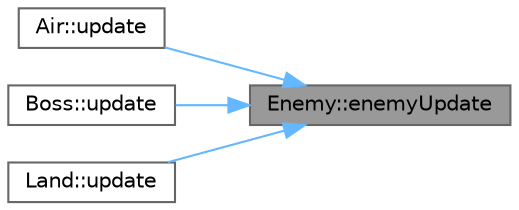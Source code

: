 digraph "Enemy::enemyUpdate"
{
 // LATEX_PDF_SIZE
  bgcolor="transparent";
  edge [fontname=Helvetica,fontsize=10,labelfontname=Helvetica,labelfontsize=10];
  node [fontname=Helvetica,fontsize=10,shape=box,height=0.2,width=0.4];
  rankdir="RL";
  Node1 [id="Node000001",label="Enemy::enemyUpdate",height=0.2,width=0.4,color="gray40", fillcolor="grey60", style="filled", fontcolor="black",tooltip=" "];
  Node1 -> Node2 [id="edge1_Node000001_Node000002",dir="back",color="steelblue1",style="solid",tooltip=" "];
  Node2 [id="Node000002",label="Air::update",height=0.2,width=0.4,color="grey40", fillcolor="white", style="filled",URL="$class_air.html#af69d0b97a17f128b091a3de191d82862",tooltip=" "];
  Node1 -> Node3 [id="edge2_Node000001_Node000003",dir="back",color="steelblue1",style="solid",tooltip=" "];
  Node3 [id="Node000003",label="Boss::update",height=0.2,width=0.4,color="grey40", fillcolor="white", style="filled",URL="$class_boss.html#aacbf018ecb6dff0260e2020eee7a8b69",tooltip=" "];
  Node1 -> Node4 [id="edge3_Node000001_Node000004",dir="back",color="steelblue1",style="solid",tooltip=" "];
  Node4 [id="Node000004",label="Land::update",height=0.2,width=0.4,color="grey40", fillcolor="white", style="filled",URL="$class_land.html#a82f318af9a42680b029b77966ad79459",tooltip=" "];
}

